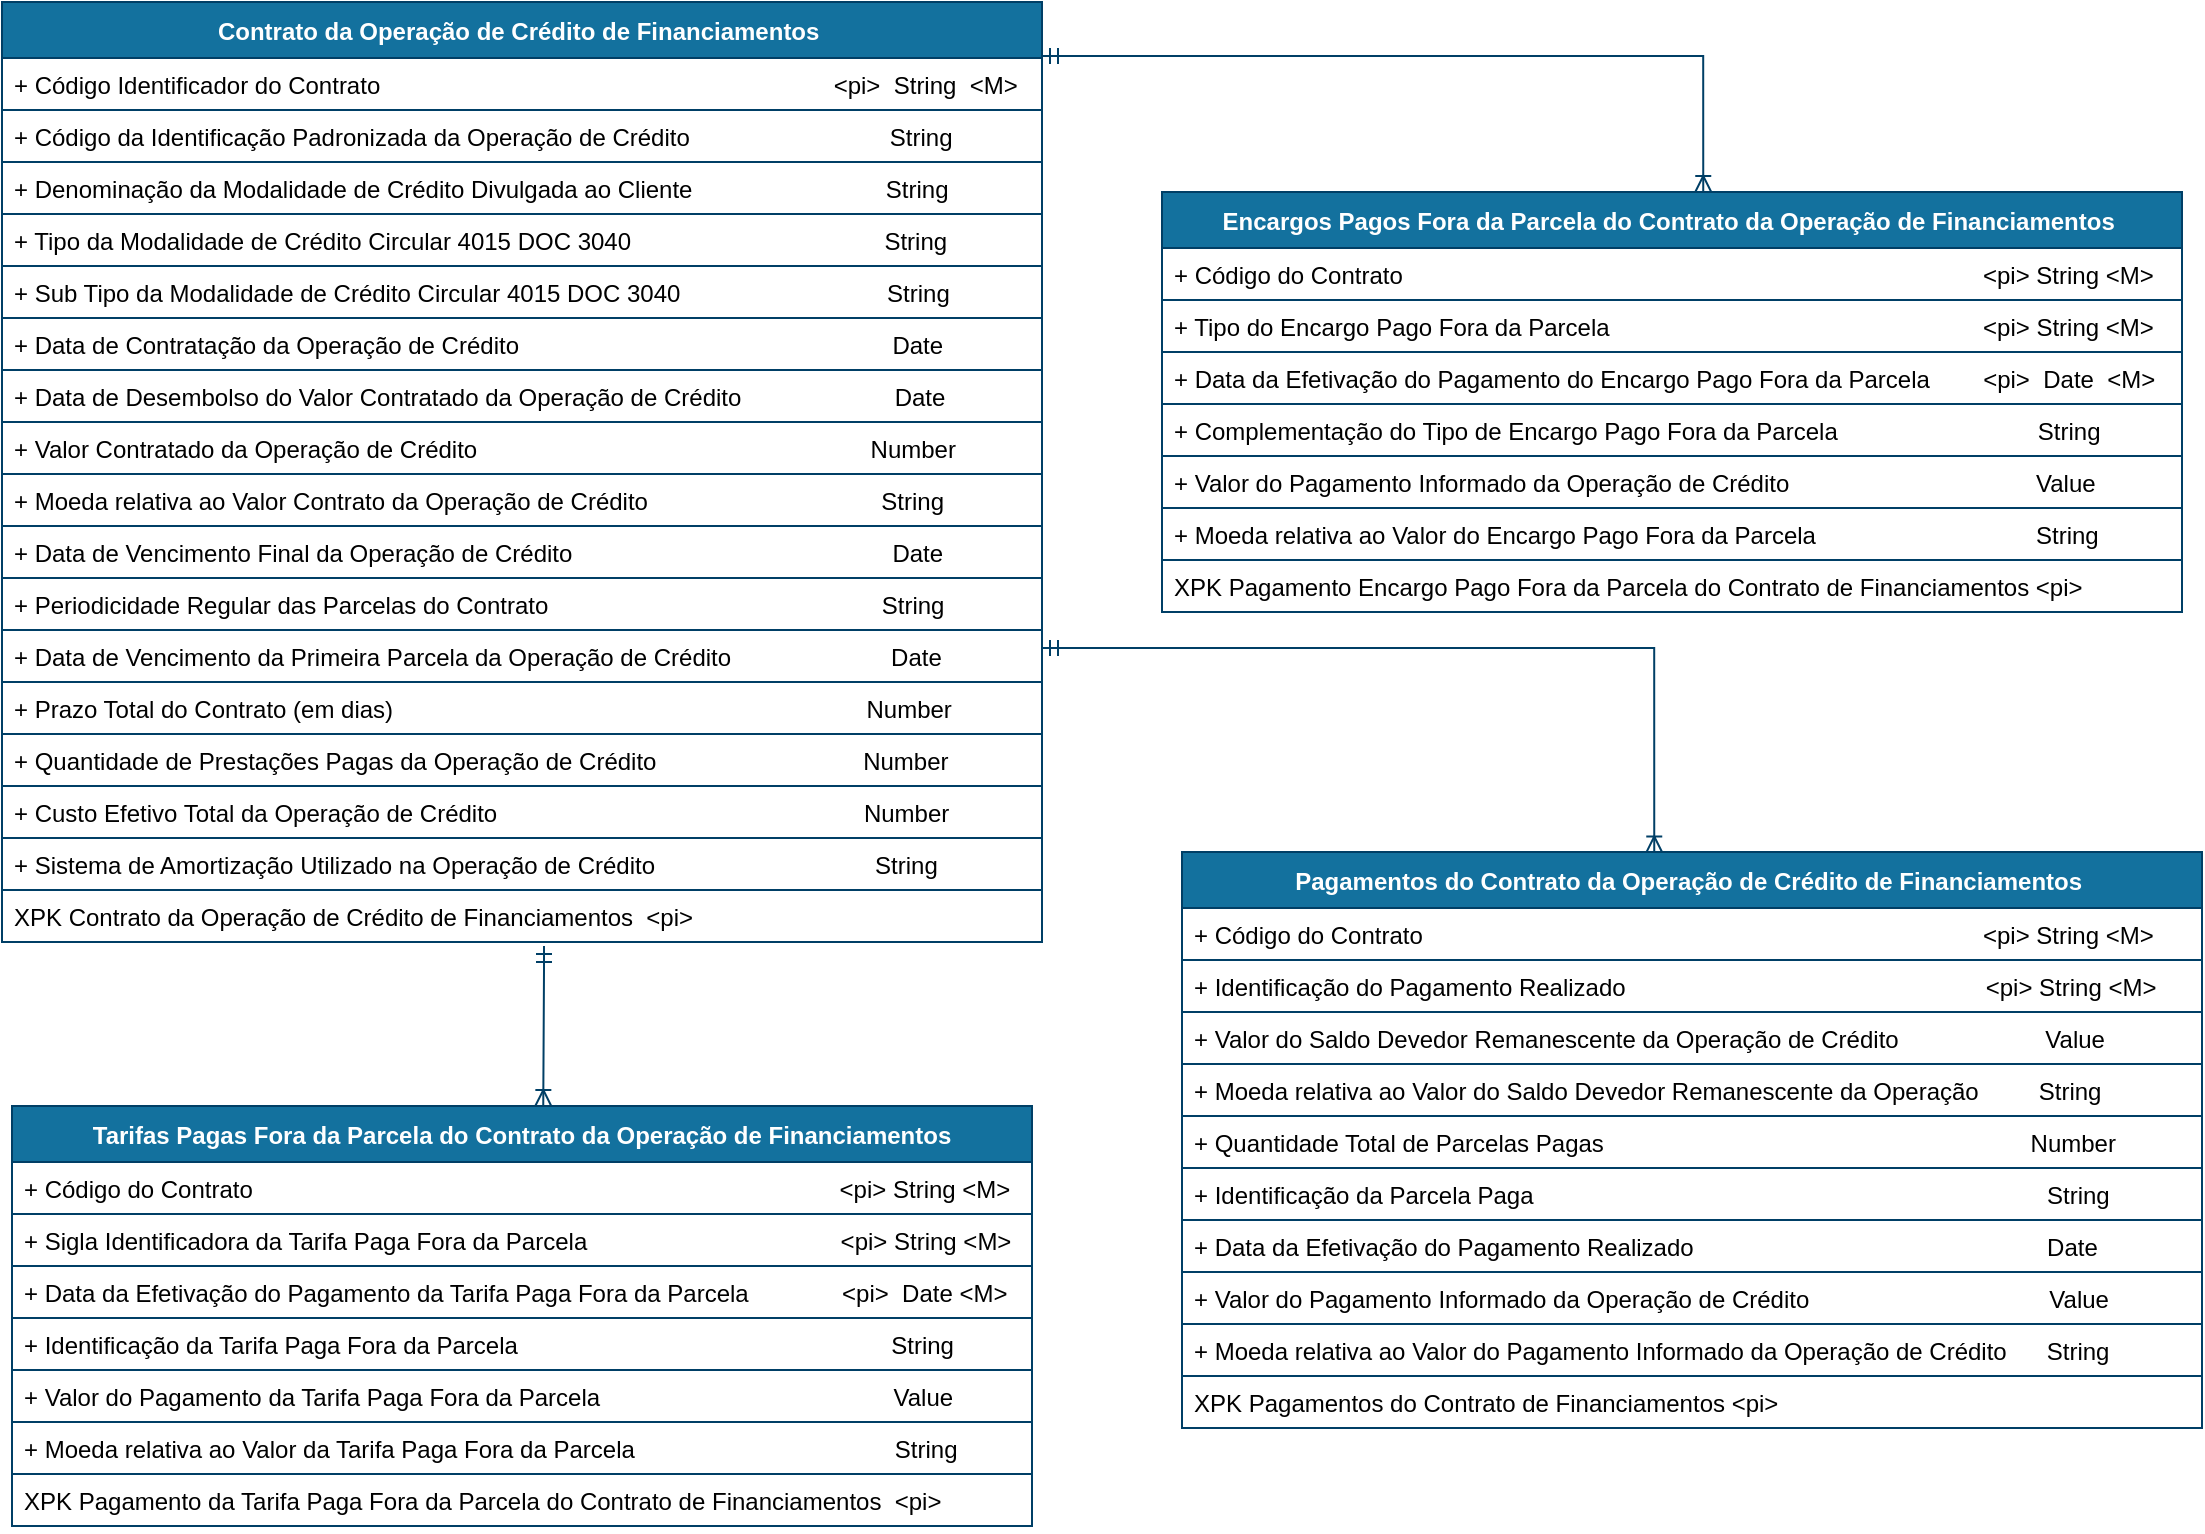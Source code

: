 <mxfile version="14.4.7" type="device"><diagram id="R2lEEEUBdFMjLlhIrx00" name="Payments_Financings"><mxGraphModel dx="6849" dy="3831" grid="1" gridSize="10" guides="1" tooltips="1" connect="1" arrows="1" fold="1" page="1" pageScale="1" pageWidth="1169" pageHeight="827" math="0" shadow="0" extFonts="Permanent Marker^https://fonts.googleapis.com/css?family=Permanent+Marker"><root><mxCell id="0"/><mxCell id="1" parent="0"/><mxCell id="AEocyAcWK-0cHZD7KtAE-98" value="" style="edgeStyle=orthogonalEdgeStyle;rounded=0;orthogonalLoop=1;jettySize=auto;html=1;startArrow=ERmandOne;startFill=0;endArrow=ERoneToMany;endFill=0;strokeColor=#003F66;exitX=1;exitY=0.5;exitDx=0;exitDy=0;" parent="1" edge="1"><mxGeometry relative="1" as="geometry"><Array as="points"><mxPoint x="-4959" y="-3258"/></Array><mxPoint x="-5290" y="-3258" as="sourcePoint"/><mxPoint x="-4959.37" y="-3190" as="targetPoint"/></mxGeometry></mxCell><mxCell id="KrbKLbuTu-QVs7riv4Lv-20" value="Tarifas Pagas Fora da Parcela do Contrato da Operação de Financiamentos" style="swimlane;fontStyle=1;childLayout=stackLayout;horizontal=1;startSize=28;horizontalStack=0;resizeParent=1;resizeParentMax=0;resizeLast=0;collapsible=1;marginBottom=0;rounded=0;shadow=0;comic=0;sketch=0;align=center;html=0;autosize=1;fillColor=#13719E;strokeColor=#003F66;fontColor=#FFFFFF;" vertex="1" parent="1"><mxGeometry x="-5805" y="-2733" width="510" height="210" as="geometry"/></mxCell><mxCell id="KrbKLbuTu-QVs7riv4Lv-21" value="+ Código do Contrato                                                                                        &lt;pi&gt; String &lt;M&gt;" style="text;fillColor=none;align=left;verticalAlign=top;spacingLeft=4;spacingRight=4;overflow=hidden;rotatable=0;points=[[0,0.5],[1,0.5]];portConstraint=eastwest;strokeColor=#003F66;" vertex="1" parent="KrbKLbuTu-QVs7riv4Lv-20"><mxGeometry y="28" width="510" height="26" as="geometry"/></mxCell><mxCell id="KrbKLbuTu-QVs7riv4Lv-22" value="+ Sigla Identificadora da Tarifa Paga Fora da Parcela                                      &lt;pi&gt; String &lt;M&gt;&#10;         " style="text;fillColor=none;align=left;verticalAlign=top;spacingLeft=4;spacingRight=4;overflow=hidden;rotatable=0;points=[[0,0.5],[1,0.5]];portConstraint=eastwest;strokeColor=#003F66;" vertex="1" parent="KrbKLbuTu-QVs7riv4Lv-20"><mxGeometry y="54" width="510" height="26" as="geometry"/></mxCell><mxCell id="KrbKLbuTu-QVs7riv4Lv-23" value="+ Data da Efetivação do Pagamento da Tarifa Paga Fora da Parcela              &lt;pi&gt;  Date &lt;M&gt;" style="text;fillColor=none;align=left;verticalAlign=top;spacingLeft=4;spacingRight=4;overflow=hidden;rotatable=0;points=[[0,0.5],[1,0.5]];portConstraint=eastwest;strokeColor=#003F66;" vertex="1" parent="KrbKLbuTu-QVs7riv4Lv-20"><mxGeometry y="80" width="510" height="26" as="geometry"/></mxCell><mxCell id="KrbKLbuTu-QVs7riv4Lv-24" value="+ Identificação da Tarifa Paga Fora da Parcela                                                        String  " style="text;fillColor=none;align=left;verticalAlign=top;spacingLeft=4;spacingRight=4;overflow=hidden;rotatable=0;points=[[0,0.5],[1,0.5]];portConstraint=eastwest;strokeColor=#003F66;" vertex="1" parent="KrbKLbuTu-QVs7riv4Lv-20"><mxGeometry y="106" width="510" height="26" as="geometry"/></mxCell><mxCell id="KrbKLbuTu-QVs7riv4Lv-25" value="+ Valor do Pagamento da Tarifa Paga Fora da Parcela                                            Value" style="text;fillColor=none;align=left;verticalAlign=top;spacingLeft=4;spacingRight=4;overflow=hidden;rotatable=0;points=[[0,0.5],[1,0.5]];portConstraint=eastwest;strokeColor=#003F66;" vertex="1" parent="KrbKLbuTu-QVs7riv4Lv-20"><mxGeometry y="132" width="510" height="26" as="geometry"/></mxCell><mxCell id="KrbKLbuTu-QVs7riv4Lv-26" value="+ Moeda relativa ao Valor da Tarifa Paga Fora da Parcela                                       String" style="text;fillColor=none;align=left;verticalAlign=top;spacingLeft=4;spacingRight=4;overflow=hidden;rotatable=0;points=[[0,0.5],[1,0.5]];portConstraint=eastwest;strokeColor=#003F66;" vertex="1" parent="KrbKLbuTu-QVs7riv4Lv-20"><mxGeometry y="158" width="510" height="26" as="geometry"/></mxCell><mxCell id="KrbKLbuTu-QVs7riv4Lv-27" value="XPK Pagamento da Tarifa Paga Fora da Parcela do Contrato de Financiamentos  &lt;pi&gt;" style="text;fillColor=none;align=left;verticalAlign=top;spacingLeft=4;spacingRight=4;overflow=hidden;rotatable=0;points=[[0,0.5],[1,0.5]];portConstraint=eastwest;strokeColor=#003F66;" vertex="1" parent="KrbKLbuTu-QVs7riv4Lv-20"><mxGeometry y="184" width="510" height="26" as="geometry"/></mxCell><mxCell id="KrbKLbuTu-QVs7riv4Lv-28" value="Contrato da Operação de Crédito de Financiamentos " style="swimlane;fontStyle=1;childLayout=stackLayout;horizontal=1;startSize=28;horizontalStack=0;resizeParent=1;resizeParentMax=0;resizeLast=0;collapsible=1;marginBottom=0;rounded=0;shadow=0;comic=0;sketch=0;align=center;html=0;autosize=1;fillColor=#13719E;strokeColor=#003F66;fontColor=#FFFFFF;" vertex="1" parent="1"><mxGeometry x="-5810" y="-3285" width="520" height="470" as="geometry"/></mxCell><mxCell id="KrbKLbuTu-QVs7riv4Lv-29" value="+ Código Identificador do Contrato                                                                    &lt;pi&gt;  String  &lt;M&gt;" style="text;fillColor=none;align=left;verticalAlign=top;spacingLeft=4;spacingRight=4;overflow=hidden;rotatable=0;points=[[0,0.5],[1,0.5]];portConstraint=eastwest;strokeColor=#003F66;" vertex="1" parent="KrbKLbuTu-QVs7riv4Lv-28"><mxGeometry y="28" width="520" height="26" as="geometry"/></mxCell><mxCell id="KrbKLbuTu-QVs7riv4Lv-30" value="+ Código da Identificação Padronizada da Operação de Crédito                              String      " style="text;fillColor=none;align=left;verticalAlign=top;spacingLeft=4;spacingRight=4;overflow=hidden;rotatable=0;points=[[0,0.5],[1,0.5]];portConstraint=eastwest;strokeColor=#003F66;" vertex="1" parent="KrbKLbuTu-QVs7riv4Lv-28"><mxGeometry y="54" width="520" height="26" as="geometry"/></mxCell><mxCell id="KrbKLbuTu-QVs7riv4Lv-31" value="+ Denominação da Modalidade de Crédito Divulgada ao Cliente                             String" style="text;fillColor=none;align=left;verticalAlign=top;spacingLeft=4;spacingRight=4;overflow=hidden;rotatable=0;points=[[0,0.5],[1,0.5]];portConstraint=eastwest;strokeColor=#003F66;" vertex="1" parent="KrbKLbuTu-QVs7riv4Lv-28"><mxGeometry y="80" width="520" height="26" as="geometry"/></mxCell><mxCell id="KrbKLbuTu-QVs7riv4Lv-32" value="+ Tipo da Modalidade de Crédito Circular 4015 DOC 3040                                      String" style="text;fillColor=none;align=left;verticalAlign=top;spacingLeft=4;spacingRight=4;overflow=hidden;rotatable=0;points=[[0,0.5],[1,0.5]];portConstraint=eastwest;strokeColor=#003F66;" vertex="1" parent="KrbKLbuTu-QVs7riv4Lv-28"><mxGeometry y="106" width="520" height="26" as="geometry"/></mxCell><mxCell id="KrbKLbuTu-QVs7riv4Lv-33" value="+ Sub Tipo da Modalidade de Crédito Circular 4015 DOC 3040                               String" style="text;fillColor=none;align=left;verticalAlign=top;spacingLeft=4;spacingRight=4;overflow=hidden;rotatable=0;points=[[0,0.5],[1,0.5]];portConstraint=eastwest;strokeColor=#003F66;" vertex="1" parent="KrbKLbuTu-QVs7riv4Lv-28"><mxGeometry y="132" width="520" height="26" as="geometry"/></mxCell><mxCell id="KrbKLbuTu-QVs7riv4Lv-34" value="+ Data de Contratação da Operação de Crédito                                                        Date" style="text;fillColor=none;align=left;verticalAlign=top;spacingLeft=4;spacingRight=4;overflow=hidden;rotatable=0;points=[[0,0.5],[1,0.5]];portConstraint=eastwest;strokeColor=#003F66;" vertex="1" parent="KrbKLbuTu-QVs7riv4Lv-28"><mxGeometry y="158" width="520" height="26" as="geometry"/></mxCell><mxCell id="KrbKLbuTu-QVs7riv4Lv-35" value="+ Data de Desembolso do Valor Contratado da Operação de Crédito                       Date" style="text;fillColor=none;align=left;verticalAlign=top;spacingLeft=4;spacingRight=4;overflow=hidden;rotatable=0;points=[[0,0.5],[1,0.5]];portConstraint=eastwest;strokeColor=#003F66;" vertex="1" parent="KrbKLbuTu-QVs7riv4Lv-28"><mxGeometry y="184" width="520" height="26" as="geometry"/></mxCell><mxCell id="KrbKLbuTu-QVs7riv4Lv-36" value="+ Valor Contratado da Operação de Crédito                                                           Number" style="text;fillColor=none;align=left;verticalAlign=top;spacingLeft=4;spacingRight=4;overflow=hidden;rotatable=0;points=[[0,0.5],[1,0.5]];portConstraint=eastwest;strokeColor=#003F66;" vertex="1" parent="KrbKLbuTu-QVs7riv4Lv-28"><mxGeometry y="210" width="520" height="26" as="geometry"/></mxCell><mxCell id="KrbKLbuTu-QVs7riv4Lv-37" value="+ Moeda relativa ao Valor Contrato da Operação de Crédito                                   String" style="text;fillColor=none;align=left;verticalAlign=top;spacingLeft=4;spacingRight=4;overflow=hidden;rotatable=0;points=[[0,0.5],[1,0.5]];portConstraint=eastwest;strokeColor=#003F66;" vertex="1" parent="KrbKLbuTu-QVs7riv4Lv-28"><mxGeometry y="236" width="520" height="26" as="geometry"/></mxCell><mxCell id="KrbKLbuTu-QVs7riv4Lv-38" value="+ Data de Vencimento Final da Operação de Crédito                                                Date" style="text;fillColor=none;align=left;verticalAlign=top;spacingLeft=4;spacingRight=4;overflow=hidden;rotatable=0;points=[[0,0.5],[1,0.5]];portConstraint=eastwest;strokeColor=#003F66;" vertex="1" parent="KrbKLbuTu-QVs7riv4Lv-28"><mxGeometry y="262" width="520" height="26" as="geometry"/></mxCell><mxCell id="KrbKLbuTu-QVs7riv4Lv-39" value="+ Periodicidade Regular das Parcelas do Contrato                                                  String" style="text;fillColor=none;align=left;verticalAlign=top;spacingLeft=4;spacingRight=4;overflow=hidden;rotatable=0;points=[[0,0.5],[1,0.5]];portConstraint=eastwest;strokeColor=#003F66;" vertex="1" parent="KrbKLbuTu-QVs7riv4Lv-28"><mxGeometry y="288" width="520" height="26" as="geometry"/></mxCell><mxCell id="KrbKLbuTu-QVs7riv4Lv-67" value="" style="edgeStyle=orthogonalEdgeStyle;rounded=0;orthogonalLoop=1;jettySize=auto;html=1;startArrow=ERmandOne;startFill=0;endArrow=ERoneToMany;endFill=0;strokeColor=#003F66;entryX=0.463;entryY=0.001;entryDx=0;entryDy=0;entryPerimeter=0;" edge="1" parent="KrbKLbuTu-QVs7riv4Lv-28" target="KrbKLbuTu-QVs7riv4Lv-47"><mxGeometry relative="1" as="geometry"><Array as="points"><mxPoint x="826" y="323"/></Array><mxPoint x="520" y="323" as="sourcePoint"/><mxPoint x="965.11" y="418.0" as="targetPoint"/></mxGeometry></mxCell><mxCell id="KrbKLbuTu-QVs7riv4Lv-40" value="+ Data de Vencimento da Primeira Parcela da Operação de Crédito                        Date" style="text;fillColor=none;align=left;verticalAlign=top;spacingLeft=4;spacingRight=4;overflow=hidden;rotatable=0;points=[[0,0.5],[1,0.5]];portConstraint=eastwest;strokeColor=#003F66;" vertex="1" parent="KrbKLbuTu-QVs7riv4Lv-28"><mxGeometry y="314" width="520" height="26" as="geometry"/></mxCell><mxCell id="KrbKLbuTu-QVs7riv4Lv-41" value="+ Prazo Total do Contrato (em dias)                                                                       Number  " style="text;fillColor=none;align=left;verticalAlign=top;spacingLeft=4;spacingRight=4;overflow=hidden;rotatable=0;points=[[0,0.5],[1,0.5]];portConstraint=eastwest;strokeColor=#003F66;" vertex="1" parent="KrbKLbuTu-QVs7riv4Lv-28"><mxGeometry y="340" width="520" height="26" as="geometry"/></mxCell><mxCell id="KrbKLbuTu-QVs7riv4Lv-42" value="+ Quantidade de Prestações Pagas da Operação de Crédito                               Number  " style="text;fillColor=none;align=left;verticalAlign=top;spacingLeft=4;spacingRight=4;overflow=hidden;rotatable=0;points=[[0,0.5],[1,0.5]];portConstraint=eastwest;strokeColor=#003F66;" vertex="1" parent="KrbKLbuTu-QVs7riv4Lv-28"><mxGeometry y="366" width="520" height="26" as="geometry"/></mxCell><mxCell id="KrbKLbuTu-QVs7riv4Lv-43" value="+ Custo Efetivo Total da Operação de Crédito                                                       Number" style="text;fillColor=none;align=left;verticalAlign=top;spacingLeft=4;spacingRight=4;overflow=hidden;rotatable=0;points=[[0,0.5],[1,0.5]];portConstraint=eastwest;strokeColor=#003F66;" vertex="1" parent="KrbKLbuTu-QVs7riv4Lv-28"><mxGeometry y="392" width="520" height="26" as="geometry"/></mxCell><mxCell id="KrbKLbuTu-QVs7riv4Lv-44" value="+ Sistema de Amortização Utilizado na Operação de Crédito                                 String" style="text;fillColor=none;align=left;verticalAlign=top;spacingLeft=4;spacingRight=4;overflow=hidden;rotatable=0;points=[[0,0.5],[1,0.5]];portConstraint=eastwest;strokeColor=#003F66;" vertex="1" parent="KrbKLbuTu-QVs7riv4Lv-28"><mxGeometry y="418" width="520" height="26" as="geometry"/></mxCell><mxCell id="KrbKLbuTu-QVs7riv4Lv-46" value="XPK Contrato da Operação de Crédito de Financiamentos  &lt;pi&gt;" style="text;fillColor=none;align=left;verticalAlign=top;spacingLeft=4;spacingRight=4;overflow=hidden;rotatable=0;points=[[0,0.5],[1,0.5]];portConstraint=eastwest;strokeColor=#003F66;" vertex="1" parent="KrbKLbuTu-QVs7riv4Lv-28"><mxGeometry y="444" width="520" height="26" as="geometry"/></mxCell><mxCell id="KrbKLbuTu-QVs7riv4Lv-47" value="Pagamentos do Contrato da Operação de Crédito de Financiamentos " style="swimlane;fontStyle=1;childLayout=stackLayout;horizontal=1;startSize=28;horizontalStack=0;resizeParent=1;resizeParentMax=0;resizeLast=0;collapsible=1;marginBottom=0;rounded=0;shadow=0;comic=0;sketch=0;align=center;html=0;autosize=1;fillColor=#13719E;strokeColor=#003F66;fontColor=#FFFFFF;" vertex="1" parent="1"><mxGeometry x="-5220" y="-2860" width="510" height="288" as="geometry"/></mxCell><mxCell id="KrbKLbuTu-QVs7riv4Lv-48" value="+ Código do Contrato                                                                                    &lt;pi&gt; String &lt;M&gt;" style="text;fillColor=none;align=left;verticalAlign=top;spacingLeft=4;spacingRight=4;overflow=hidden;rotatable=0;points=[[0,0.5],[1,0.5]];portConstraint=eastwest;strokeColor=#003F66;" vertex="1" parent="KrbKLbuTu-QVs7riv4Lv-47"><mxGeometry y="28" width="510" height="26" as="geometry"/></mxCell><mxCell id="KrbKLbuTu-QVs7riv4Lv-49" value="+ Identificação do Pagamento Realizado                                                      &lt;pi&gt; String &lt;M&gt;" style="text;fillColor=none;align=left;verticalAlign=top;spacingLeft=4;spacingRight=4;overflow=hidden;rotatable=0;points=[[0,0.5],[1,0.5]];portConstraint=eastwest;strokeColor=#003F66;" vertex="1" parent="KrbKLbuTu-QVs7riv4Lv-47"><mxGeometry y="54" width="510" height="26" as="geometry"/></mxCell><mxCell id="KrbKLbuTu-QVs7riv4Lv-50" value="+ Valor do Saldo Devedor Remanescente da Operação de Crédito                      Value" style="text;fillColor=none;align=left;verticalAlign=top;spacingLeft=4;spacingRight=4;overflow=hidden;rotatable=0;points=[[0,0.5],[1,0.5]];portConstraint=eastwest;strokeColor=#003F66;" vertex="1" parent="KrbKLbuTu-QVs7riv4Lv-47"><mxGeometry y="80" width="510" height="26" as="geometry"/></mxCell><mxCell id="KrbKLbuTu-QVs7riv4Lv-51" value="+ Moeda relativa ao Valor do Saldo Devedor Remanescente da Operação         String" style="text;fillColor=none;align=left;verticalAlign=top;spacingLeft=4;spacingRight=4;overflow=hidden;rotatable=0;points=[[0,0.5],[1,0.5]];portConstraint=eastwest;strokeColor=#003F66;" vertex="1" parent="KrbKLbuTu-QVs7riv4Lv-47"><mxGeometry y="106" width="510" height="26" as="geometry"/></mxCell><mxCell id="KrbKLbuTu-QVs7riv4Lv-52" value="+ Quantidade Total de Parcelas Pagas                                                                Number  " style="text;fillColor=none;align=left;verticalAlign=top;spacingLeft=4;spacingRight=4;overflow=hidden;rotatable=0;points=[[0,0.5],[1,0.5]];portConstraint=eastwest;strokeColor=#003F66;" vertex="1" parent="KrbKLbuTu-QVs7riv4Lv-47"><mxGeometry y="132" width="510" height="26" as="geometry"/></mxCell><mxCell id="KrbKLbuTu-QVs7riv4Lv-53" value="+ Identificação da Parcela Paga                                                                             String  " style="text;fillColor=none;align=left;verticalAlign=top;spacingLeft=4;spacingRight=4;overflow=hidden;rotatable=0;points=[[0,0.5],[1,0.5]];portConstraint=eastwest;strokeColor=#003F66;" vertex="1" parent="KrbKLbuTu-QVs7riv4Lv-47"><mxGeometry y="158" width="510" height="26" as="geometry"/></mxCell><mxCell id="KrbKLbuTu-QVs7riv4Lv-54" value="+ Data da Efetivação do Pagamento Realizado                                                     Date" style="text;fillColor=none;align=left;verticalAlign=top;spacingLeft=4;spacingRight=4;overflow=hidden;rotatable=0;points=[[0,0.5],[1,0.5]];portConstraint=eastwest;strokeColor=#003F66;" vertex="1" parent="KrbKLbuTu-QVs7riv4Lv-47"><mxGeometry y="184" width="510" height="26" as="geometry"/></mxCell><mxCell id="KrbKLbuTu-QVs7riv4Lv-55" value="+ Valor do Pagamento Informado da Operação de Crédito                                    Value" style="text;fillColor=none;align=left;verticalAlign=top;spacingLeft=4;spacingRight=4;overflow=hidden;rotatable=0;points=[[0,0.5],[1,0.5]];portConstraint=eastwest;strokeColor=#003F66;" vertex="1" parent="KrbKLbuTu-QVs7riv4Lv-47"><mxGeometry y="210" width="510" height="26" as="geometry"/></mxCell><mxCell id="KrbKLbuTu-QVs7riv4Lv-56" value="+ Moeda relativa ao Valor do Pagamento Informado da Operação de Crédito      String" style="text;fillColor=none;align=left;verticalAlign=top;spacingLeft=4;spacingRight=4;overflow=hidden;rotatable=0;points=[[0,0.5],[1,0.5]];portConstraint=eastwest;strokeColor=#003F66;" vertex="1" parent="KrbKLbuTu-QVs7riv4Lv-47"><mxGeometry y="236" width="510" height="26" as="geometry"/></mxCell><mxCell id="KrbKLbuTu-QVs7riv4Lv-57" value="XPK Pagamentos do Contrato de Financiamentos &lt;pi&gt;" style="text;fillColor=none;align=left;verticalAlign=top;spacingLeft=4;spacingRight=4;overflow=hidden;rotatable=0;points=[[0,0.5],[1,0.5]];portConstraint=eastwest;strokeColor=#003F66;" vertex="1" parent="KrbKLbuTu-QVs7riv4Lv-47"><mxGeometry y="262" width="510" height="26" as="geometry"/></mxCell><mxCell id="KrbKLbuTu-QVs7riv4Lv-58" value="Encargos Pagos Fora da Parcela do Contrato da Operação de Financiamentos " style="swimlane;fontStyle=1;childLayout=stackLayout;horizontal=1;startSize=28;horizontalStack=0;resizeParent=1;resizeParentMax=0;resizeLast=0;collapsible=1;marginBottom=0;rounded=0;shadow=0;comic=0;sketch=0;align=center;html=0;autosize=1;fillColor=#13719E;strokeColor=#003F66;fontColor=#FFFFFF;" vertex="1" parent="1"><mxGeometry x="-5230" y="-3190" width="510" height="210" as="geometry"/></mxCell><mxCell id="KrbKLbuTu-QVs7riv4Lv-59" value="+ Código do Contrato                                                                                       &lt;pi&gt; String &lt;M&gt;" style="text;fillColor=none;align=left;verticalAlign=top;spacingLeft=4;spacingRight=4;overflow=hidden;rotatable=0;points=[[0,0.5],[1,0.5]];portConstraint=eastwest;strokeColor=#003F66;" vertex="1" parent="KrbKLbuTu-QVs7riv4Lv-58"><mxGeometry y="28" width="510" height="26" as="geometry"/></mxCell><mxCell id="KrbKLbuTu-QVs7riv4Lv-60" value="+ Tipo do Encargo Pago Fora da Parcela                                                        &lt;pi&gt; String &lt;M&gt;" style="text;fillColor=none;align=left;verticalAlign=top;spacingLeft=4;spacingRight=4;overflow=hidden;rotatable=0;points=[[0,0.5],[1,0.5]];portConstraint=eastwest;strokeColor=#003F66;" vertex="1" parent="KrbKLbuTu-QVs7riv4Lv-58"><mxGeometry y="54" width="510" height="26" as="geometry"/></mxCell><mxCell id="KrbKLbuTu-QVs7riv4Lv-61" value="+ Data da Efetivação do Pagamento do Encargo Pago Fora da Parcela        &lt;pi&gt;  Date  &lt;M&gt;" style="text;fillColor=none;align=left;verticalAlign=top;spacingLeft=4;spacingRight=4;overflow=hidden;rotatable=0;points=[[0,0.5],[1,0.5]];portConstraint=eastwest;strokeColor=#003F66;" vertex="1" parent="KrbKLbuTu-QVs7riv4Lv-58"><mxGeometry y="80" width="510" height="26" as="geometry"/></mxCell><mxCell id="KrbKLbuTu-QVs7riv4Lv-62" value="+ Complementação do Tipo de Encargo Pago Fora da Parcela                              String  " style="text;fillColor=none;align=left;verticalAlign=top;spacingLeft=4;spacingRight=4;overflow=hidden;rotatable=0;points=[[0,0.5],[1,0.5]];portConstraint=eastwest;strokeColor=#003F66;" vertex="1" parent="KrbKLbuTu-QVs7riv4Lv-58"><mxGeometry y="106" width="510" height="26" as="geometry"/></mxCell><mxCell id="KrbKLbuTu-QVs7riv4Lv-63" value="+ Valor do Pagamento Informado da Operação de Crédito                                     Value" style="text;fillColor=none;align=left;verticalAlign=top;spacingLeft=4;spacingRight=4;overflow=hidden;rotatable=0;points=[[0,0.5],[1,0.5]];portConstraint=eastwest;strokeColor=#003F66;" vertex="1" parent="KrbKLbuTu-QVs7riv4Lv-58"><mxGeometry y="132" width="510" height="26" as="geometry"/></mxCell><mxCell id="KrbKLbuTu-QVs7riv4Lv-64" value="+ Moeda relativa ao Valor do Encargo Pago Fora da Parcela                                 String" style="text;fillColor=none;align=left;verticalAlign=top;spacingLeft=4;spacingRight=4;overflow=hidden;rotatable=0;points=[[0,0.5],[1,0.5]];portConstraint=eastwest;strokeColor=#003F66;" vertex="1" parent="KrbKLbuTu-QVs7riv4Lv-58"><mxGeometry y="158" width="510" height="26" as="geometry"/></mxCell><mxCell id="KrbKLbuTu-QVs7riv4Lv-65" value="XPK Pagamento Encargo Pago Fora da Parcela do Contrato de Financiamentos &lt;pi&gt;" style="text;fillColor=none;align=left;verticalAlign=top;spacingLeft=4;spacingRight=4;overflow=hidden;rotatable=0;points=[[0,0.5],[1,0.5]];portConstraint=eastwest;strokeColor=#003F66;" vertex="1" parent="KrbKLbuTu-QVs7riv4Lv-58"><mxGeometry y="184" width="510" height="26" as="geometry"/></mxCell><mxCell id="KrbKLbuTu-QVs7riv4Lv-66" value="" style="edgeStyle=orthogonalEdgeStyle;rounded=0;orthogonalLoop=1;jettySize=auto;html=1;startArrow=ERmandOne;startFill=0;endArrow=ERoneToMany;endFill=0;strokeColor=#003F66;" edge="1" parent="1"><mxGeometry relative="1" as="geometry"><Array as="points"><mxPoint x="-5539" y="-2801"/></Array><mxPoint x="-5539" y="-2813" as="sourcePoint"/><mxPoint x="-5539.37" y="-2733" as="targetPoint"/></mxGeometry></mxCell></root></mxGraphModel></diagram></mxfile>
